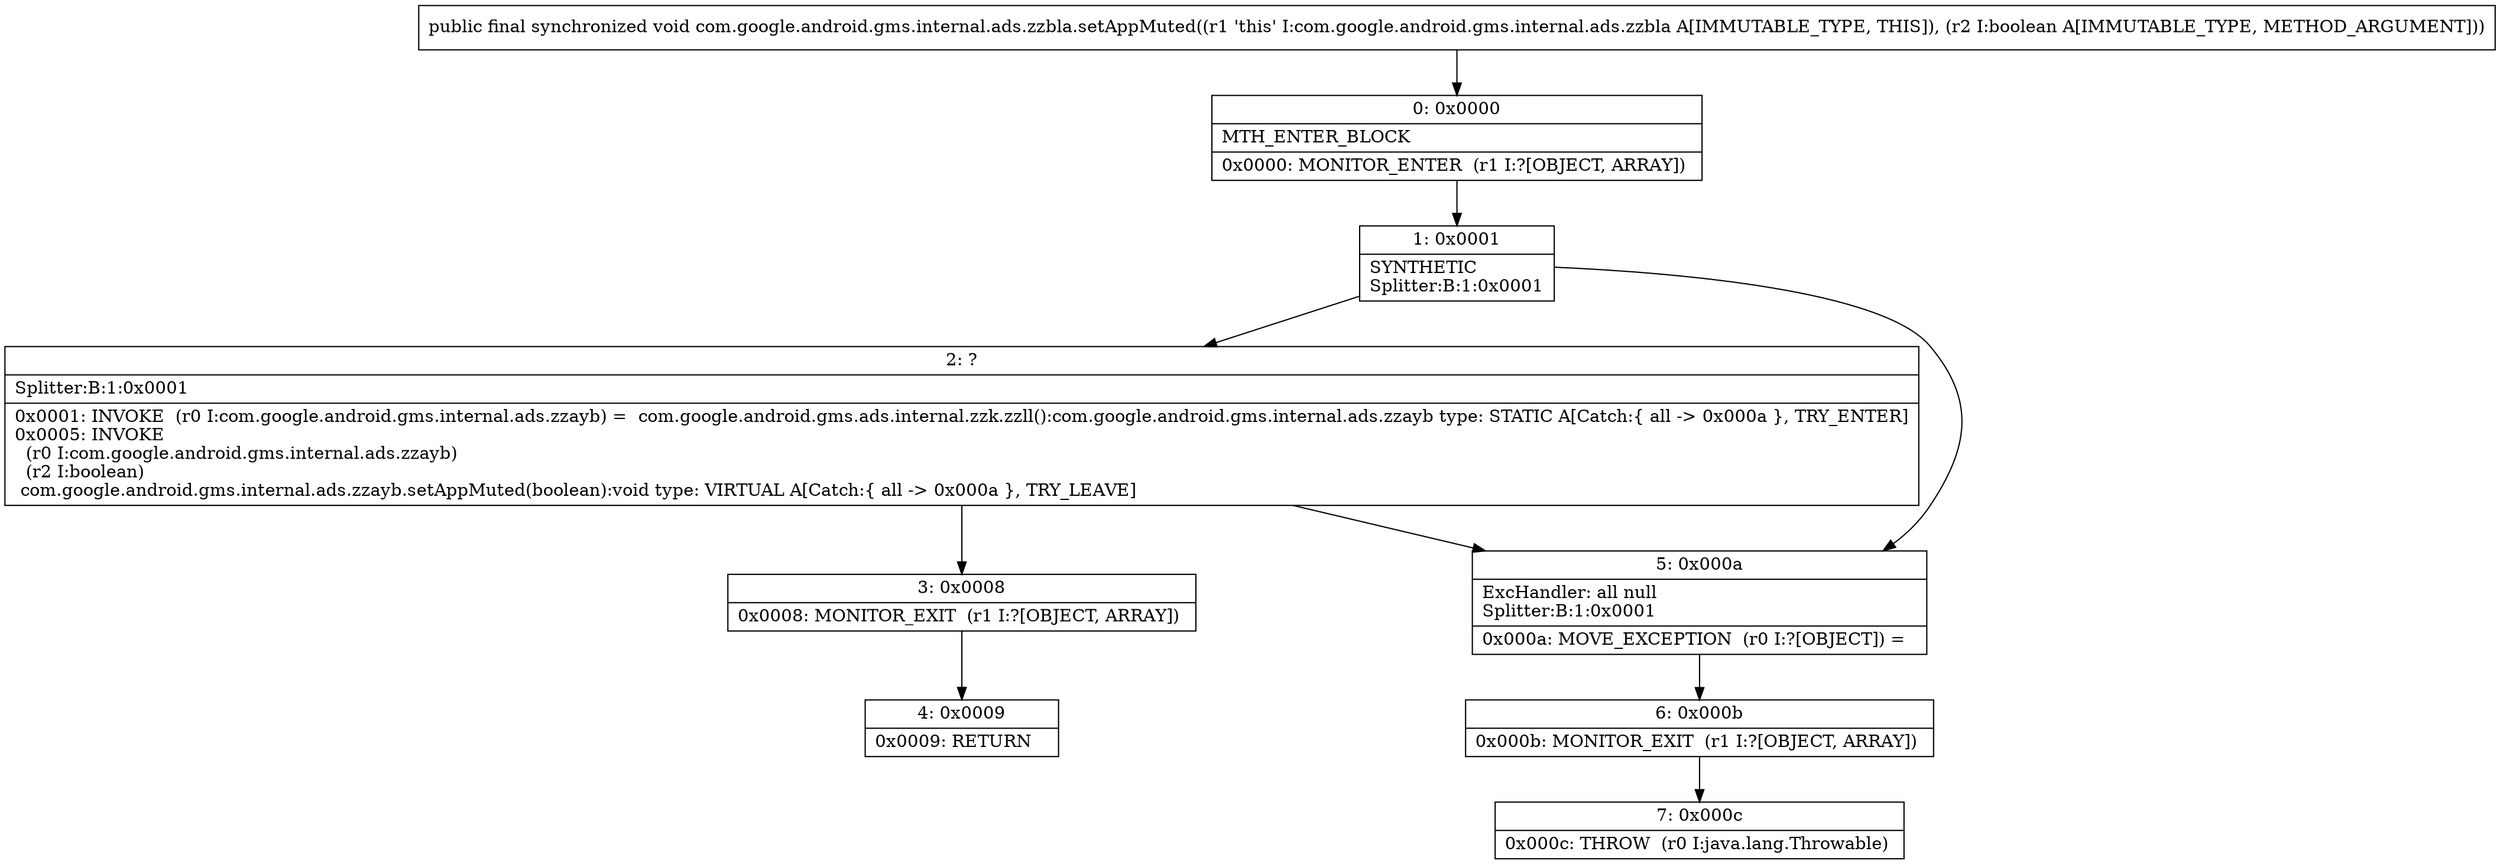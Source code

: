 digraph "CFG forcom.google.android.gms.internal.ads.zzbla.setAppMuted(Z)V" {
Node_0 [shape=record,label="{0\:\ 0x0000|MTH_ENTER_BLOCK\l|0x0000: MONITOR_ENTER  (r1 I:?[OBJECT, ARRAY]) \l}"];
Node_1 [shape=record,label="{1\:\ 0x0001|SYNTHETIC\lSplitter:B:1:0x0001\l}"];
Node_2 [shape=record,label="{2\:\ ?|Splitter:B:1:0x0001\l|0x0001: INVOKE  (r0 I:com.google.android.gms.internal.ads.zzayb) =  com.google.android.gms.ads.internal.zzk.zzll():com.google.android.gms.internal.ads.zzayb type: STATIC A[Catch:\{ all \-\> 0x000a \}, TRY_ENTER]\l0x0005: INVOKE  \l  (r0 I:com.google.android.gms.internal.ads.zzayb)\l  (r2 I:boolean)\l com.google.android.gms.internal.ads.zzayb.setAppMuted(boolean):void type: VIRTUAL A[Catch:\{ all \-\> 0x000a \}, TRY_LEAVE]\l}"];
Node_3 [shape=record,label="{3\:\ 0x0008|0x0008: MONITOR_EXIT  (r1 I:?[OBJECT, ARRAY]) \l}"];
Node_4 [shape=record,label="{4\:\ 0x0009|0x0009: RETURN   \l}"];
Node_5 [shape=record,label="{5\:\ 0x000a|ExcHandler: all null\lSplitter:B:1:0x0001\l|0x000a: MOVE_EXCEPTION  (r0 I:?[OBJECT]) =  \l}"];
Node_6 [shape=record,label="{6\:\ 0x000b|0x000b: MONITOR_EXIT  (r1 I:?[OBJECT, ARRAY]) \l}"];
Node_7 [shape=record,label="{7\:\ 0x000c|0x000c: THROW  (r0 I:java.lang.Throwable) \l}"];
MethodNode[shape=record,label="{public final synchronized void com.google.android.gms.internal.ads.zzbla.setAppMuted((r1 'this' I:com.google.android.gms.internal.ads.zzbla A[IMMUTABLE_TYPE, THIS]), (r2 I:boolean A[IMMUTABLE_TYPE, METHOD_ARGUMENT])) }"];
MethodNode -> Node_0;
Node_0 -> Node_1;
Node_1 -> Node_2;
Node_1 -> Node_5;
Node_2 -> Node_3;
Node_2 -> Node_5;
Node_3 -> Node_4;
Node_5 -> Node_6;
Node_6 -> Node_7;
}


